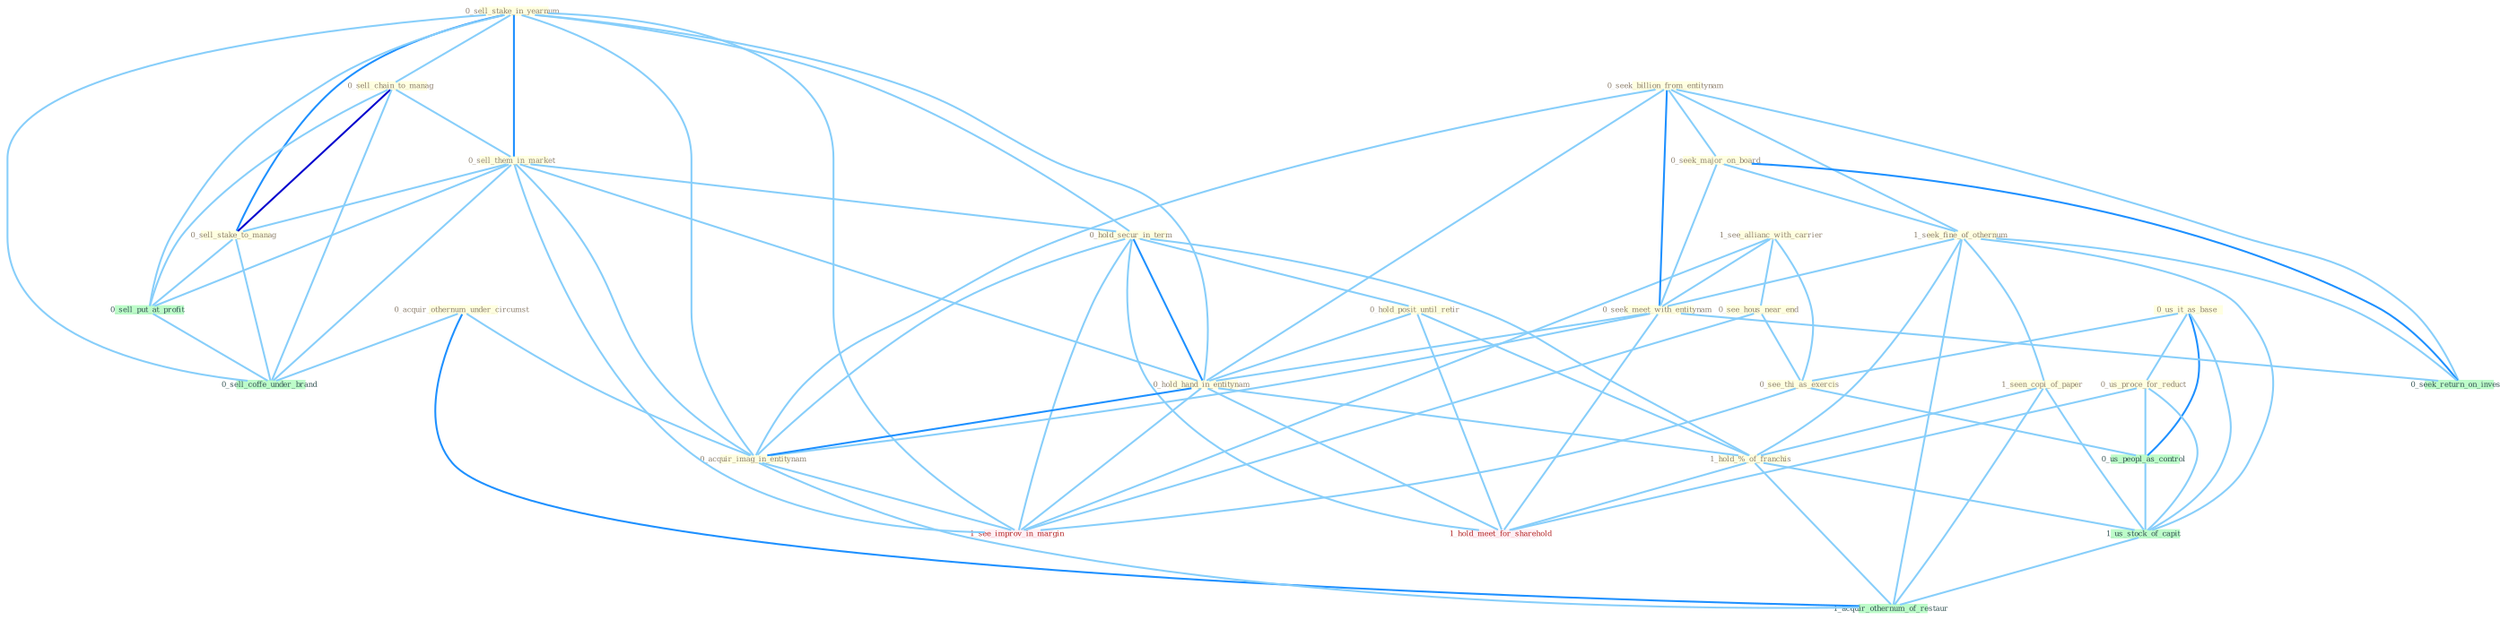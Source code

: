 Graph G{ 
    node
    [shape=polygon,style=filled,width=.5,height=.06,color="#BDFCC9",fixedsize=true,fontsize=4,
    fontcolor="#2f4f4f"];
    {node
    [color="#ffffe0", fontcolor="#8b7d6b"] "1_see_allianc_with_carrier " "0_seek_billion_from_entitynam " "0_sell_stake_in_yearnum " "0_seek_major_on_board " "0_sell_chain_to_manag " "0_sell_them_in_market " "0_hold_secur_in_term " "0_us_it_as_base " "1_seek_fine_of_othernum " "0_see_hous_near_end " "0_hold_posit_until_retir " "0_seek_meet_with_entitynam " "0_hold_hand_in_entitynam " "0_us_proce_for_reduct " "0_acquir_othernum_under_circumst " "0_sell_stake_to_manag " "1_seen_copi_of_paper " "1_hold_%_of_franchis " "0_see_thi_as_exercis " "0_acquir_imag_in_entitynam "}
{node [color="#fff0f5", fontcolor="#b22222"] "1_see_improv_in_margin " "1_hold_meet_for_sharehold "}
edge [color="#B0E2FF"];

	"1_see_allianc_with_carrier " -- "0_see_hous_near_end " [w="1", color="#87cefa" ];
	"1_see_allianc_with_carrier " -- "0_seek_meet_with_entitynam " [w="1", color="#87cefa" ];
	"1_see_allianc_with_carrier " -- "0_see_thi_as_exercis " [w="1", color="#87cefa" ];
	"1_see_allianc_with_carrier " -- "1_see_improv_in_margin " [w="1", color="#87cefa" ];
	"0_seek_billion_from_entitynam " -- "0_seek_major_on_board " [w="1", color="#87cefa" ];
	"0_seek_billion_from_entitynam " -- "1_seek_fine_of_othernum " [w="1", color="#87cefa" ];
	"0_seek_billion_from_entitynam " -- "0_seek_meet_with_entitynam " [w="2", color="#1e90ff" , len=0.8];
	"0_seek_billion_from_entitynam " -- "0_hold_hand_in_entitynam " [w="1", color="#87cefa" ];
	"0_seek_billion_from_entitynam " -- "0_acquir_imag_in_entitynam " [w="1", color="#87cefa" ];
	"0_seek_billion_from_entitynam " -- "0_seek_return_on_invest " [w="1", color="#87cefa" ];
	"0_sell_stake_in_yearnum " -- "0_sell_chain_to_manag " [w="1", color="#87cefa" ];
	"0_sell_stake_in_yearnum " -- "0_sell_them_in_market " [w="2", color="#1e90ff" , len=0.8];
	"0_sell_stake_in_yearnum " -- "0_hold_secur_in_term " [w="1", color="#87cefa" ];
	"0_sell_stake_in_yearnum " -- "0_hold_hand_in_entitynam " [w="1", color="#87cefa" ];
	"0_sell_stake_in_yearnum " -- "0_sell_stake_to_manag " [w="2", color="#1e90ff" , len=0.8];
	"0_sell_stake_in_yearnum " -- "0_acquir_imag_in_entitynam " [w="1", color="#87cefa" ];
	"0_sell_stake_in_yearnum " -- "0_sell_put_at_profit " [w="1", color="#87cefa" ];
	"0_sell_stake_in_yearnum " -- "1_see_improv_in_margin " [w="1", color="#87cefa" ];
	"0_sell_stake_in_yearnum " -- "0_sell_coffe_under_brand " [w="1", color="#87cefa" ];
	"0_seek_major_on_board " -- "1_seek_fine_of_othernum " [w="1", color="#87cefa" ];
	"0_seek_major_on_board " -- "0_seek_meet_with_entitynam " [w="1", color="#87cefa" ];
	"0_seek_major_on_board " -- "0_seek_return_on_invest " [w="2", color="#1e90ff" , len=0.8];
	"0_sell_chain_to_manag " -- "0_sell_them_in_market " [w="1", color="#87cefa" ];
	"0_sell_chain_to_manag " -- "0_sell_stake_to_manag " [w="3", color="#0000cd" , len=0.6];
	"0_sell_chain_to_manag " -- "0_sell_put_at_profit " [w="1", color="#87cefa" ];
	"0_sell_chain_to_manag " -- "0_sell_coffe_under_brand " [w="1", color="#87cefa" ];
	"0_sell_them_in_market " -- "0_hold_secur_in_term " [w="1", color="#87cefa" ];
	"0_sell_them_in_market " -- "0_hold_hand_in_entitynam " [w="1", color="#87cefa" ];
	"0_sell_them_in_market " -- "0_sell_stake_to_manag " [w="1", color="#87cefa" ];
	"0_sell_them_in_market " -- "0_acquir_imag_in_entitynam " [w="1", color="#87cefa" ];
	"0_sell_them_in_market " -- "0_sell_put_at_profit " [w="1", color="#87cefa" ];
	"0_sell_them_in_market " -- "1_see_improv_in_margin " [w="1", color="#87cefa" ];
	"0_sell_them_in_market " -- "0_sell_coffe_under_brand " [w="1", color="#87cefa" ];
	"0_hold_secur_in_term " -- "0_hold_posit_until_retir " [w="1", color="#87cefa" ];
	"0_hold_secur_in_term " -- "0_hold_hand_in_entitynam " [w="2", color="#1e90ff" , len=0.8];
	"0_hold_secur_in_term " -- "1_hold_%_of_franchis " [w="1", color="#87cefa" ];
	"0_hold_secur_in_term " -- "0_acquir_imag_in_entitynam " [w="1", color="#87cefa" ];
	"0_hold_secur_in_term " -- "1_see_improv_in_margin " [w="1", color="#87cefa" ];
	"0_hold_secur_in_term " -- "1_hold_meet_for_sharehold " [w="1", color="#87cefa" ];
	"0_us_it_as_base " -- "0_us_proce_for_reduct " [w="1", color="#87cefa" ];
	"0_us_it_as_base " -- "0_see_thi_as_exercis " [w="1", color="#87cefa" ];
	"0_us_it_as_base " -- "0_us_peopl_as_control " [w="2", color="#1e90ff" , len=0.8];
	"0_us_it_as_base " -- "1_us_stock_of_capit " [w="1", color="#87cefa" ];
	"1_seek_fine_of_othernum " -- "0_seek_meet_with_entitynam " [w="1", color="#87cefa" ];
	"1_seek_fine_of_othernum " -- "1_seen_copi_of_paper " [w="1", color="#87cefa" ];
	"1_seek_fine_of_othernum " -- "1_hold_%_of_franchis " [w="1", color="#87cefa" ];
	"1_seek_fine_of_othernum " -- "0_seek_return_on_invest " [w="1", color="#87cefa" ];
	"1_seek_fine_of_othernum " -- "1_us_stock_of_capit " [w="1", color="#87cefa" ];
	"1_seek_fine_of_othernum " -- "1_acquir_othernum_of_restaur " [w="1", color="#87cefa" ];
	"0_see_hous_near_end " -- "0_see_thi_as_exercis " [w="1", color="#87cefa" ];
	"0_see_hous_near_end " -- "1_see_improv_in_margin " [w="1", color="#87cefa" ];
	"0_hold_posit_until_retir " -- "0_hold_hand_in_entitynam " [w="1", color="#87cefa" ];
	"0_hold_posit_until_retir " -- "1_hold_%_of_franchis " [w="1", color="#87cefa" ];
	"0_hold_posit_until_retir " -- "1_hold_meet_for_sharehold " [w="1", color="#87cefa" ];
	"0_seek_meet_with_entitynam " -- "0_hold_hand_in_entitynam " [w="1", color="#87cefa" ];
	"0_seek_meet_with_entitynam " -- "0_acquir_imag_in_entitynam " [w="1", color="#87cefa" ];
	"0_seek_meet_with_entitynam " -- "0_seek_return_on_invest " [w="1", color="#87cefa" ];
	"0_seek_meet_with_entitynam " -- "1_hold_meet_for_sharehold " [w="1", color="#87cefa" ];
	"0_hold_hand_in_entitynam " -- "1_hold_%_of_franchis " [w="1", color="#87cefa" ];
	"0_hold_hand_in_entitynam " -- "0_acquir_imag_in_entitynam " [w="2", color="#1e90ff" , len=0.8];
	"0_hold_hand_in_entitynam " -- "1_see_improv_in_margin " [w="1", color="#87cefa" ];
	"0_hold_hand_in_entitynam " -- "1_hold_meet_for_sharehold " [w="1", color="#87cefa" ];
	"0_us_proce_for_reduct " -- "0_us_peopl_as_control " [w="1", color="#87cefa" ];
	"0_us_proce_for_reduct " -- "1_us_stock_of_capit " [w="1", color="#87cefa" ];
	"0_us_proce_for_reduct " -- "1_hold_meet_for_sharehold " [w="1", color="#87cefa" ];
	"0_acquir_othernum_under_circumst " -- "0_acquir_imag_in_entitynam " [w="1", color="#87cefa" ];
	"0_acquir_othernum_under_circumst " -- "0_sell_coffe_under_brand " [w="1", color="#87cefa" ];
	"0_acquir_othernum_under_circumst " -- "1_acquir_othernum_of_restaur " [w="2", color="#1e90ff" , len=0.8];
	"0_sell_stake_to_manag " -- "0_sell_put_at_profit " [w="1", color="#87cefa" ];
	"0_sell_stake_to_manag " -- "0_sell_coffe_under_brand " [w="1", color="#87cefa" ];
	"1_seen_copi_of_paper " -- "1_hold_%_of_franchis " [w="1", color="#87cefa" ];
	"1_seen_copi_of_paper " -- "1_us_stock_of_capit " [w="1", color="#87cefa" ];
	"1_seen_copi_of_paper " -- "1_acquir_othernum_of_restaur " [w="1", color="#87cefa" ];
	"1_hold_%_of_franchis " -- "1_us_stock_of_capit " [w="1", color="#87cefa" ];
	"1_hold_%_of_franchis " -- "1_hold_meet_for_sharehold " [w="1", color="#87cefa" ];
	"1_hold_%_of_franchis " -- "1_acquir_othernum_of_restaur " [w="1", color="#87cefa" ];
	"0_see_thi_as_exercis " -- "0_us_peopl_as_control " [w="1", color="#87cefa" ];
	"0_see_thi_as_exercis " -- "1_see_improv_in_margin " [w="1", color="#87cefa" ];
	"0_acquir_imag_in_entitynam " -- "1_see_improv_in_margin " [w="1", color="#87cefa" ];
	"0_acquir_imag_in_entitynam " -- "1_acquir_othernum_of_restaur " [w="1", color="#87cefa" ];
	"0_us_peopl_as_control " -- "1_us_stock_of_capit " [w="1", color="#87cefa" ];
	"0_sell_put_at_profit " -- "0_sell_coffe_under_brand " [w="1", color="#87cefa" ];
	"1_us_stock_of_capit " -- "1_acquir_othernum_of_restaur " [w="1", color="#87cefa" ];
}